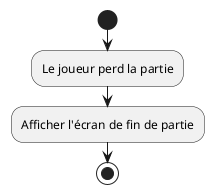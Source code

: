 @startuml failGameUC
|Système|
start
:Le joueur perd la partie;
:Afficher l'écran de fin de partie;
stop
@enduml
